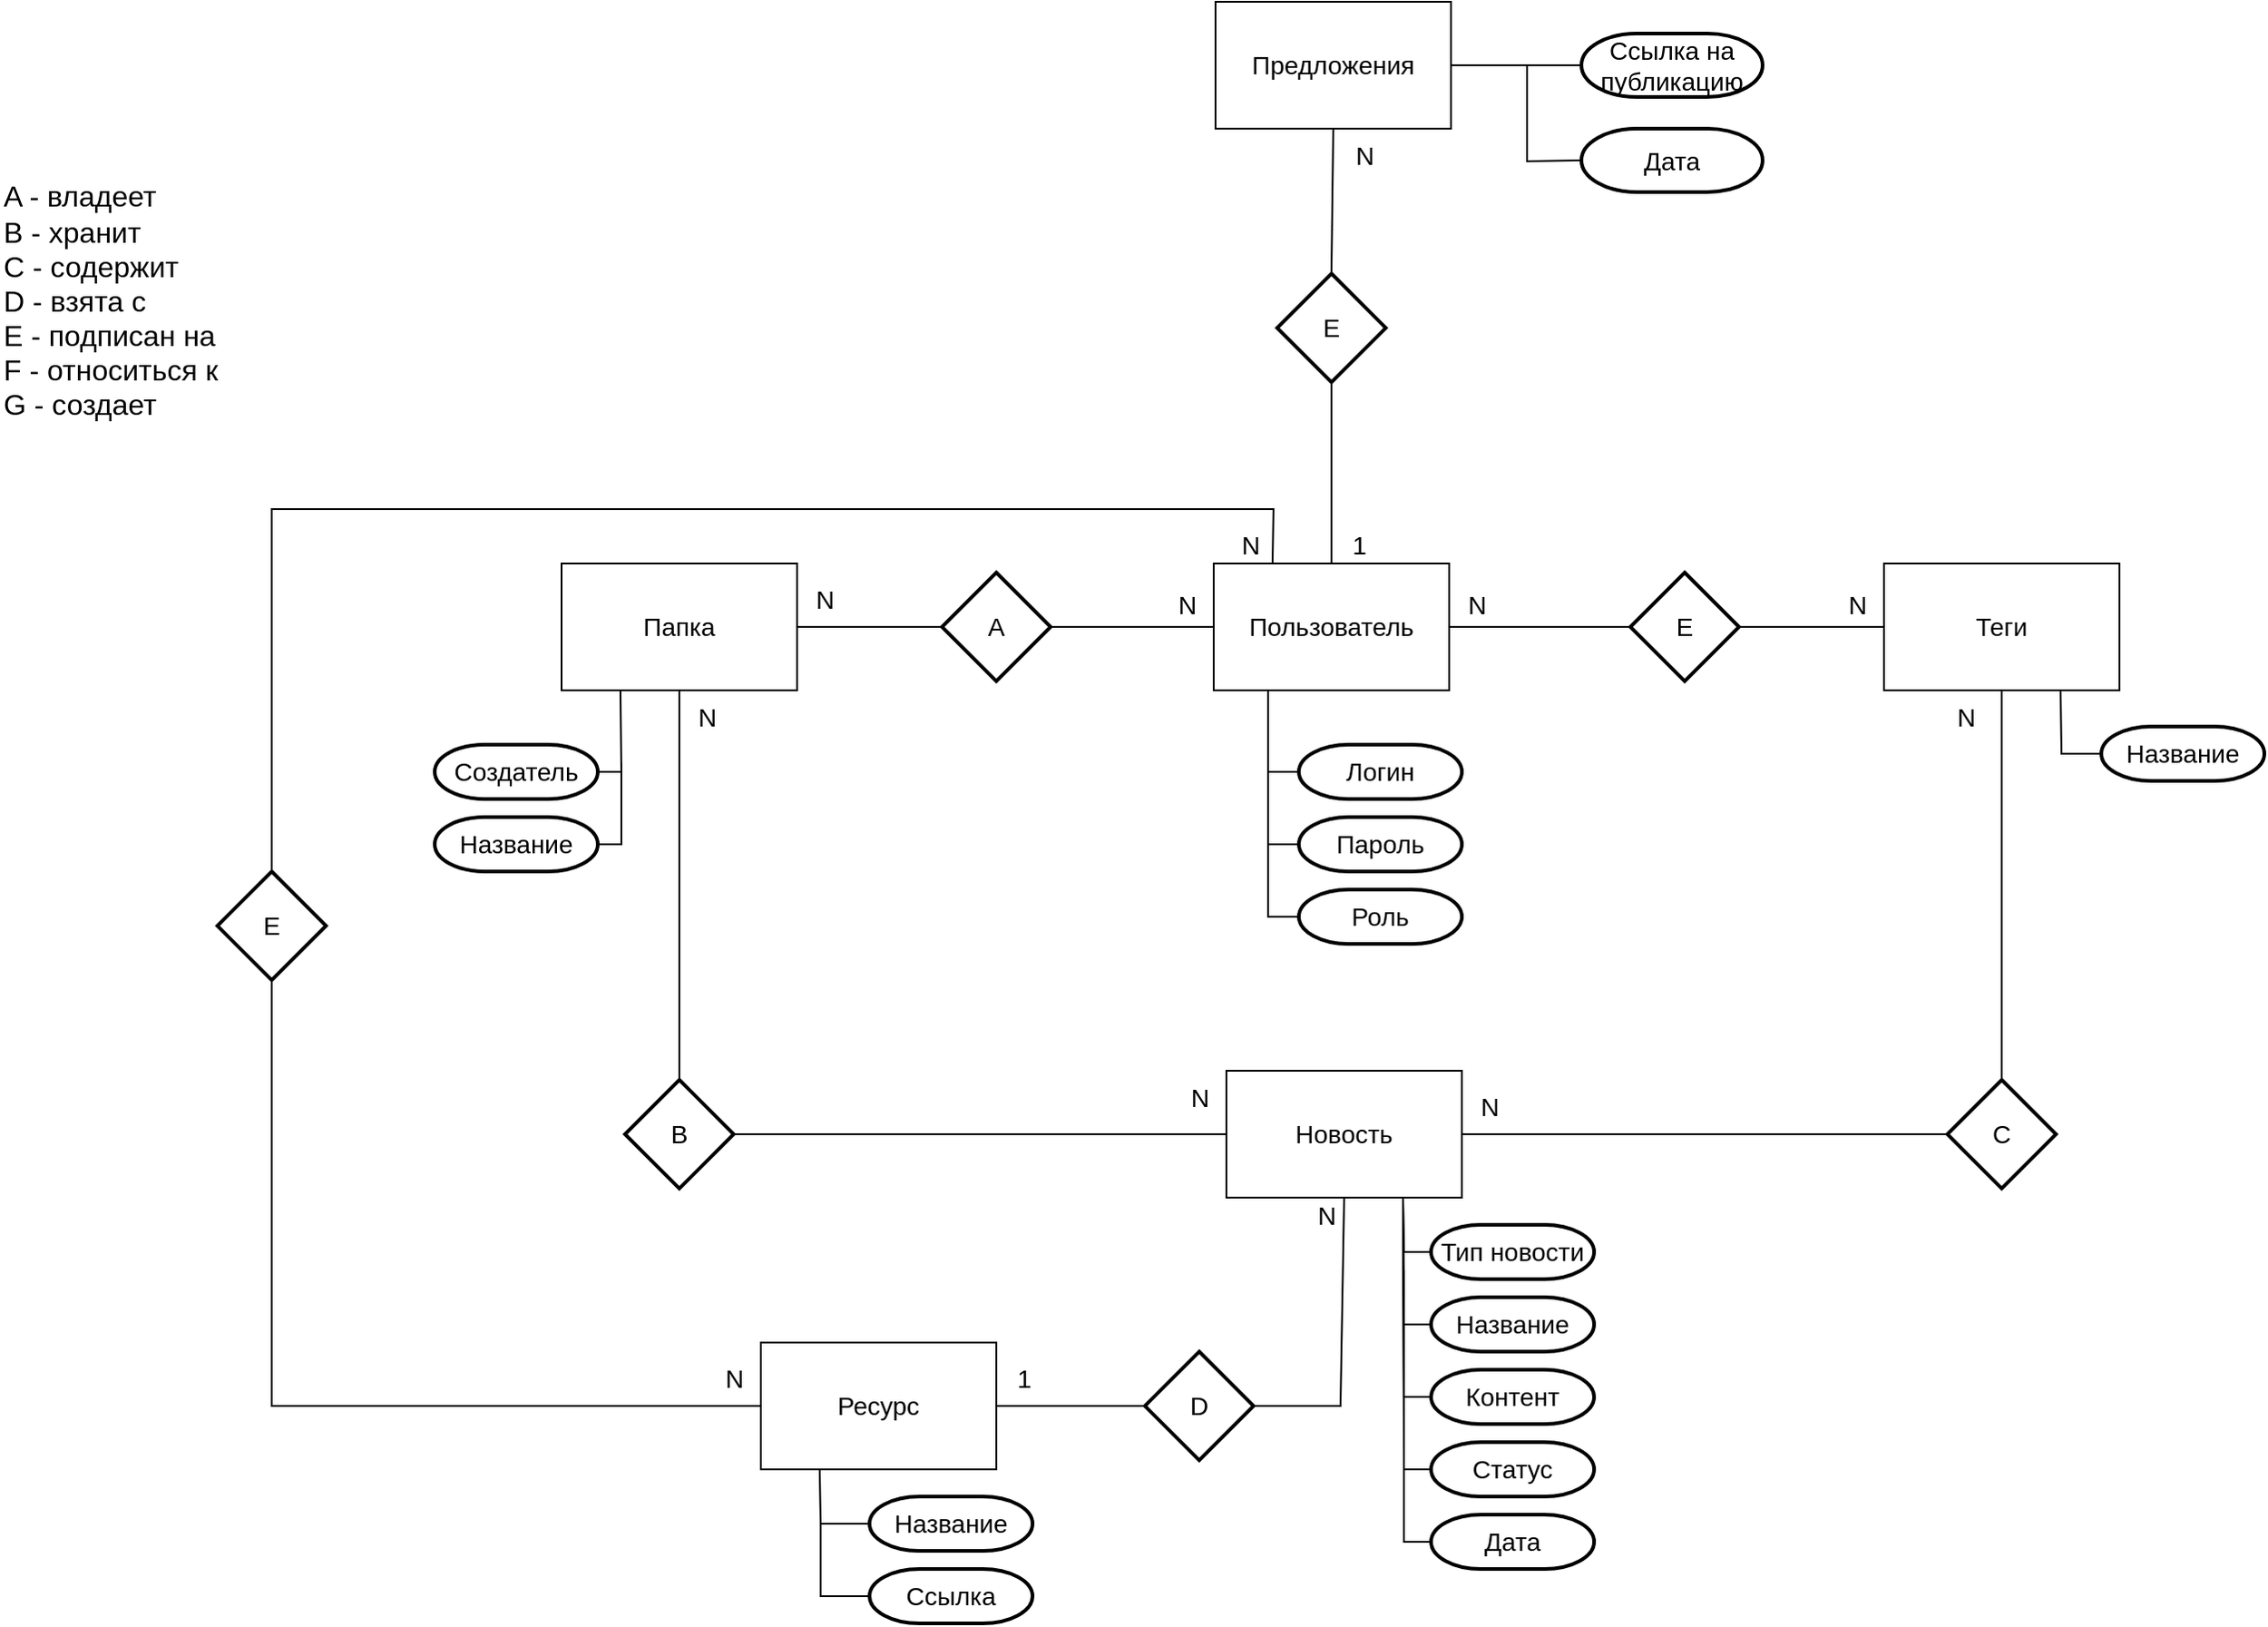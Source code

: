 <mxfile version="26.2.7">
  <diagram name="Страница — 1" id="-mfq2aO_iN6DvjIDpQLv">
    <mxGraphModel dx="1428" dy="1965" grid="1" gridSize="10" guides="1" tooltips="1" connect="1" arrows="1" fold="1" page="1" pageScale="1" pageWidth="827" pageHeight="1169" math="0" shadow="0">
      <root>
        <mxCell id="0" />
        <mxCell id="1" parent="0" />
        <mxCell id="iU6EtHVqtthTb44nJRj_-1" value="&lt;font style=&quot;font-size: 14px;&quot;&gt;Пользователь&lt;/font&gt;" style="rounded=0;whiteSpace=wrap;html=1;" parent="1" vertex="1">
          <mxGeometry x="730" y="250" width="130" height="70" as="geometry" />
        </mxCell>
        <mxCell id="iU6EtHVqtthTb44nJRj_-2" value="&lt;span style=&quot;font-size: 14px;&quot;&gt;Новость&lt;/span&gt;" style="rounded=0;whiteSpace=wrap;html=1;" parent="1" vertex="1">
          <mxGeometry x="737" y="530" width="130" height="70" as="geometry" />
        </mxCell>
        <mxCell id="iU6EtHVqtthTb44nJRj_-7" value="&lt;span style=&quot;font-size: 14px;&quot;&gt;Папка&lt;/span&gt;" style="rounded=0;whiteSpace=wrap;html=1;" parent="1" vertex="1">
          <mxGeometry x="370" y="250" width="130" height="70" as="geometry" />
        </mxCell>
        <mxCell id="iU6EtHVqtthTb44nJRj_-10" value="&lt;span style=&quot;font-size: 14px;&quot;&gt;Теги&lt;/span&gt;" style="rounded=0;whiteSpace=wrap;html=1;" parent="1" vertex="1">
          <mxGeometry x="1100" y="250" width="130" height="70" as="geometry" />
        </mxCell>
        <mxCell id="iU6EtHVqtthTb44nJRj_-14" value="&lt;span style=&quot;font-size: 14px;&quot;&gt;Логин&lt;/span&gt;" style="strokeWidth=2;html=1;shape=mxgraph.flowchart.terminator;whiteSpace=wrap;" parent="1" vertex="1">
          <mxGeometry x="777" y="350" width="90" height="30" as="geometry" />
        </mxCell>
        <mxCell id="iU6EtHVqtthTb44nJRj_-15" value="&lt;span style=&quot;font-size: 14px;&quot;&gt;Пароль&lt;/span&gt;" style="strokeWidth=2;html=1;shape=mxgraph.flowchart.terminator;whiteSpace=wrap;" parent="1" vertex="1">
          <mxGeometry x="777" y="390" width="90" height="30" as="geometry" />
        </mxCell>
        <mxCell id="iU6EtHVqtthTb44nJRj_-16" value="&lt;span style=&quot;font-size: 14px;&quot;&gt;Роль&lt;/span&gt;" style="strokeWidth=2;html=1;shape=mxgraph.flowchart.terminator;whiteSpace=wrap;" parent="1" vertex="1">
          <mxGeometry x="777" y="430" width="90" height="30" as="geometry" />
        </mxCell>
        <mxCell id="iU6EtHVqtthTb44nJRj_-18" value="" style="endArrow=none;html=1;rounded=0;entryX=0.25;entryY=1;entryDx=0;entryDy=0;exitX=0;exitY=0.5;exitDx=0;exitDy=0;exitPerimeter=0;" parent="1" edge="1">
          <mxGeometry width="50" height="50" relative="1" as="geometry">
            <mxPoint x="777" y="365" as="sourcePoint" />
            <mxPoint x="760" y="320" as="targetPoint" />
            <Array as="points">
              <mxPoint x="760" y="365" />
            </Array>
          </mxGeometry>
        </mxCell>
        <mxCell id="iU6EtHVqtthTb44nJRj_-19" value="" style="endArrow=none;html=1;rounded=0;entryX=0.25;entryY=1;entryDx=0;entryDy=0;exitX=0;exitY=0.5;exitDx=0;exitDy=0;exitPerimeter=0;" parent="1" edge="1">
          <mxGeometry width="50" height="50" relative="1" as="geometry">
            <mxPoint x="777" y="405" as="sourcePoint" />
            <mxPoint x="760" y="360" as="targetPoint" />
            <Array as="points">
              <mxPoint x="760" y="405" />
            </Array>
          </mxGeometry>
        </mxCell>
        <mxCell id="iU6EtHVqtthTb44nJRj_-20" value="" style="endArrow=none;html=1;rounded=0;entryX=0.25;entryY=1;entryDx=0;entryDy=0;exitX=0;exitY=0.5;exitDx=0;exitDy=0;exitPerimeter=0;" parent="1" edge="1">
          <mxGeometry width="50" height="50" relative="1" as="geometry">
            <mxPoint x="777" y="445" as="sourcePoint" />
            <mxPoint x="760" y="400" as="targetPoint" />
            <Array as="points">
              <mxPoint x="760" y="445" />
            </Array>
          </mxGeometry>
        </mxCell>
        <mxCell id="iU6EtHVqtthTb44nJRj_-21" value="&lt;font style=&quot;font-size: 14px;&quot;&gt;A&lt;/font&gt;" style="strokeWidth=2;html=1;shape=mxgraph.flowchart.decision;whiteSpace=wrap;" parent="1" vertex="1">
          <mxGeometry x="580" y="255" width="60" height="60" as="geometry" />
        </mxCell>
        <mxCell id="iU6EtHVqtthTb44nJRj_-22" value="" style="endArrow=none;html=1;rounded=0;entryX=0;entryY=0.5;entryDx=0;entryDy=0;exitX=1;exitY=0.5;exitDx=0;exitDy=0;exitPerimeter=0;" parent="1" source="iU6EtHVqtthTb44nJRj_-21" target="iU6EtHVqtthTb44nJRj_-1" edge="1">
          <mxGeometry width="50" height="50" relative="1" as="geometry">
            <mxPoint x="660" y="610" as="sourcePoint" />
            <mxPoint x="710" y="560" as="targetPoint" />
          </mxGeometry>
        </mxCell>
        <mxCell id="iU6EtHVqtthTb44nJRj_-23" value="" style="endArrow=none;html=1;rounded=0;exitX=0;exitY=0.5;exitDx=0;exitDy=0;exitPerimeter=0;entryX=1;entryY=0.5;entryDx=0;entryDy=0;" parent="1" source="iU6EtHVqtthTb44nJRj_-21" target="iU6EtHVqtthTb44nJRj_-7" edge="1">
          <mxGeometry width="50" height="50" relative="1" as="geometry">
            <mxPoint x="610" y="440" as="sourcePoint" />
            <mxPoint x="660" y="390" as="targetPoint" />
          </mxGeometry>
        </mxCell>
        <mxCell id="iU6EtHVqtthTb44nJRj_-24" value="&lt;font style=&quot;font-size: 14px;&quot;&gt;N&lt;/font&gt;" style="text;html=1;align=center;verticalAlign=middle;resizable=0;points=[];autosize=1;strokeColor=none;fillColor=none;" parent="1" vertex="1">
          <mxGeometry x="500" y="255" width="30" height="30" as="geometry" />
        </mxCell>
        <mxCell id="iU6EtHVqtthTb44nJRj_-25" value="&lt;span style=&quot;font-size: 14px;&quot;&gt;N&lt;/span&gt;" style="text;html=1;align=center;verticalAlign=middle;resizable=0;points=[];autosize=1;strokeColor=none;fillColor=none;" parent="1" vertex="1">
          <mxGeometry x="700" y="258" width="30" height="30" as="geometry" />
        </mxCell>
        <mxCell id="iU6EtHVqtthTb44nJRj_-31" value="&lt;font style=&quot;font-size: 16px;&quot;&gt;A - владеет&lt;/font&gt;&lt;div&gt;&lt;font style=&quot;font-size: 16px;&quot;&gt;B - хранит&lt;/font&gt;&lt;/div&gt;&lt;div&gt;&lt;font style=&quot;font-size: 16px;&quot;&gt;C - содержит&lt;/font&gt;&lt;/div&gt;&lt;div&gt;&lt;span style=&quot;font-size: 16px;&quot;&gt;D - взята с&lt;/span&gt;&lt;/div&gt;&lt;div&gt;&lt;span style=&quot;font-size: 16px;&quot;&gt;E - подписан на&lt;/span&gt;&lt;/div&gt;&lt;div&gt;&lt;span style=&quot;font-size: 16px;&quot;&gt;F - относиться к&lt;br&gt;G - создает&lt;/span&gt;&lt;/div&gt;" style="text;html=1;align=left;verticalAlign=middle;resizable=0;points=[];autosize=1;strokeColor=none;fillColor=none;" parent="1" vertex="1">
          <mxGeometry x="60" y="30" width="140" height="150" as="geometry" />
        </mxCell>
        <mxCell id="iU6EtHVqtthTb44nJRj_-46" value="&lt;span style=&quot;font-size: 14px;&quot;&gt;Создатель&lt;/span&gt;" style="strokeWidth=2;html=1;shape=mxgraph.flowchart.terminator;whiteSpace=wrap;" parent="1" vertex="1">
          <mxGeometry x="300" y="350" width="90" height="30" as="geometry" />
        </mxCell>
        <mxCell id="iU6EtHVqtthTb44nJRj_-47" value="&lt;span style=&quot;font-size: 14px;&quot;&gt;Название&lt;/span&gt;" style="strokeWidth=2;html=1;shape=mxgraph.flowchart.terminator;whiteSpace=wrap;" parent="1" vertex="1">
          <mxGeometry x="300" y="390" width="90" height="30" as="geometry" />
        </mxCell>
        <mxCell id="iU6EtHVqtthTb44nJRj_-49" value="" style="endArrow=none;html=1;rounded=0;entryX=0.25;entryY=1;entryDx=0;entryDy=0;exitX=1;exitY=0.5;exitDx=0;exitDy=0;exitPerimeter=0;" parent="1" source="iU6EtHVqtthTb44nJRj_-46" target="iU6EtHVqtthTb44nJRj_-7" edge="1">
          <mxGeometry width="50" height="50" relative="1" as="geometry">
            <mxPoint x="480" y="430" as="sourcePoint" />
            <mxPoint x="530" y="380" as="targetPoint" />
            <Array as="points">
              <mxPoint x="403" y="365" />
            </Array>
          </mxGeometry>
        </mxCell>
        <mxCell id="iU6EtHVqtthTb44nJRj_-53" value="" style="endArrow=none;html=1;rounded=0;entryX=0.25;entryY=1;entryDx=0;entryDy=0;exitX=1;exitY=0.5;exitDx=0;exitDy=0;exitPerimeter=0;" parent="1" edge="1">
          <mxGeometry width="50" height="50" relative="1" as="geometry">
            <mxPoint x="390" y="405" as="sourcePoint" />
            <mxPoint x="403" y="360" as="targetPoint" />
            <Array as="points">
              <mxPoint x="403" y="405" />
            </Array>
          </mxGeometry>
        </mxCell>
        <mxCell id="iU6EtHVqtthTb44nJRj_-61" value="&lt;span style=&quot;font-size: 14px;&quot;&gt;B&lt;/span&gt;" style="strokeWidth=2;html=1;shape=mxgraph.flowchart.decision;whiteSpace=wrap;" parent="1" vertex="1">
          <mxGeometry x="405" y="535" width="60" height="60" as="geometry" />
        </mxCell>
        <mxCell id="iU6EtHVqtthTb44nJRj_-62" value="" style="endArrow=none;html=1;rounded=0;entryX=0.5;entryY=1;entryDx=0;entryDy=0;exitX=0.5;exitY=0;exitDx=0;exitDy=0;exitPerimeter=0;" parent="1" source="iU6EtHVqtthTb44nJRj_-61" target="iU6EtHVqtthTb44nJRj_-7" edge="1">
          <mxGeometry width="50" height="50" relative="1" as="geometry">
            <mxPoint x="430" y="470" as="sourcePoint" />
            <mxPoint x="480" y="420" as="targetPoint" />
          </mxGeometry>
        </mxCell>
        <mxCell id="iU6EtHVqtthTb44nJRj_-63" value="" style="endArrow=none;html=1;rounded=0;exitX=1;exitY=0.5;exitDx=0;exitDy=0;exitPerimeter=0;entryX=0;entryY=0.5;entryDx=0;entryDy=0;" parent="1" source="iU6EtHVqtthTb44nJRj_-61" target="iU6EtHVqtthTb44nJRj_-2" edge="1">
          <mxGeometry width="50" height="50" relative="1" as="geometry">
            <mxPoint x="590" y="650" as="sourcePoint" />
            <mxPoint x="640" y="600" as="targetPoint" />
          </mxGeometry>
        </mxCell>
        <mxCell id="iU6EtHVqtthTb44nJRj_-64" value="&lt;font style=&quot;font-size: 14px;&quot;&gt;N&lt;/font&gt;" style="text;html=1;align=center;verticalAlign=middle;resizable=0;points=[];autosize=1;strokeColor=none;fillColor=none;" parent="1" vertex="1">
          <mxGeometry x="435" y="320" width="30" height="30" as="geometry" />
        </mxCell>
        <mxCell id="iU6EtHVqtthTb44nJRj_-65" value="&lt;font style=&quot;font-size: 14px;&quot;&gt;N&lt;/font&gt;" style="text;html=1;align=center;verticalAlign=middle;resizable=0;points=[];autosize=1;strokeColor=none;fillColor=none;" parent="1" vertex="1">
          <mxGeometry x="707" y="530" width="30" height="30" as="geometry" />
        </mxCell>
        <mxCell id="iU6EtHVqtthTb44nJRj_-75" value="&lt;span style=&quot;font-size: 14px;&quot;&gt;C&lt;/span&gt;" style="strokeWidth=2;html=1;shape=mxgraph.flowchart.decision;whiteSpace=wrap;" parent="1" vertex="1">
          <mxGeometry x="1135" y="535" width="60" height="60" as="geometry" />
        </mxCell>
        <mxCell id="iU6EtHVqtthTb44nJRj_-76" value="" style="endArrow=none;html=1;rounded=0;entryX=0;entryY=0.5;entryDx=0;entryDy=0;exitX=1;exitY=0.5;exitDx=0;exitDy=0;entryPerimeter=0;" parent="1" source="iU6EtHVqtthTb44nJRj_-2" target="iU6EtHVqtthTb44nJRj_-75" edge="1">
          <mxGeometry width="50" height="50" relative="1" as="geometry">
            <mxPoint x="900" y="670" as="sourcePoint" />
            <mxPoint x="970" y="670" as="targetPoint" />
          </mxGeometry>
        </mxCell>
        <mxCell id="iU6EtHVqtthTb44nJRj_-78" value="&lt;span style=&quot;font-size: 14px;&quot;&gt;Ресурс&lt;/span&gt;" style="rounded=0;whiteSpace=wrap;html=1;" parent="1" vertex="1">
          <mxGeometry x="480" y="680" width="130" height="70" as="geometry" />
        </mxCell>
        <mxCell id="iU6EtHVqtthTb44nJRj_-80" value="" style="endArrow=none;html=1;rounded=0;entryX=0.75;entryY=1;entryDx=0;entryDy=0;exitX=0;exitY=0.5;exitDx=0;exitDy=0;exitPerimeter=0;" parent="1" source="iU6EtHVqtthTb44nJRj_-81" target="iU6EtHVqtthTb44nJRj_-10" edge="1">
          <mxGeometry width="50" height="50" relative="1" as="geometry">
            <mxPoint x="1200" y="360" as="sourcePoint" />
            <mxPoint x="1290" y="340" as="targetPoint" />
            <Array as="points">
              <mxPoint x="1198" y="355" />
            </Array>
          </mxGeometry>
        </mxCell>
        <mxCell id="iU6EtHVqtthTb44nJRj_-81" value="&lt;span style=&quot;font-size: 14px;&quot;&gt;Название&lt;/span&gt;" style="strokeWidth=2;html=1;shape=mxgraph.flowchart.terminator;whiteSpace=wrap;" parent="1" vertex="1">
          <mxGeometry x="1220" y="340" width="90" height="30" as="geometry" />
        </mxCell>
        <mxCell id="iU6EtHVqtthTb44nJRj_-82" value="" style="endArrow=none;html=1;rounded=0;entryX=0.5;entryY=1;entryDx=0;entryDy=0;exitX=0.5;exitY=0;exitDx=0;exitDy=0;exitPerimeter=0;" parent="1" source="iU6EtHVqtthTb44nJRj_-75" target="iU6EtHVqtthTb44nJRj_-10" edge="1">
          <mxGeometry width="50" height="50" relative="1" as="geometry">
            <mxPoint x="1130" y="500" as="sourcePoint" />
            <mxPoint x="1180" y="450" as="targetPoint" />
          </mxGeometry>
        </mxCell>
        <mxCell id="iU6EtHVqtthTb44nJRj_-83" value="&lt;span style=&quot;font-size: 14px;&quot;&gt;D&lt;/span&gt;" style="strokeWidth=2;html=1;shape=mxgraph.flowchart.decision;whiteSpace=wrap;" parent="1" vertex="1">
          <mxGeometry x="692" y="685" width="60" height="60" as="geometry" />
        </mxCell>
        <mxCell id="iU6EtHVqtthTb44nJRj_-84" value="" style="endArrow=none;html=1;rounded=0;exitX=1;exitY=0.5;exitDx=0;exitDy=0;entryX=0;entryY=0.5;entryDx=0;entryDy=0;entryPerimeter=0;" parent="1" source="iU6EtHVqtthTb44nJRj_-78" target="iU6EtHVqtthTb44nJRj_-83" edge="1">
          <mxGeometry width="50" height="50" relative="1" as="geometry">
            <mxPoint x="650" y="850" as="sourcePoint" />
            <mxPoint x="700" y="800" as="targetPoint" />
          </mxGeometry>
        </mxCell>
        <mxCell id="iU6EtHVqtthTb44nJRj_-85" value="" style="endArrow=none;html=1;rounded=0;entryX=0.5;entryY=1;entryDx=0;entryDy=0;exitX=1;exitY=0.5;exitDx=0;exitDy=0;exitPerimeter=0;" parent="1" source="iU6EtHVqtthTb44nJRj_-83" target="iU6EtHVqtthTb44nJRj_-2" edge="1">
          <mxGeometry width="50" height="50" relative="1" as="geometry">
            <mxPoint x="770" y="710" as="sourcePoint" />
            <mxPoint x="810" y="660" as="targetPoint" />
            <Array as="points">
              <mxPoint x="800" y="715" />
            </Array>
          </mxGeometry>
        </mxCell>
        <mxCell id="iU6EtHVqtthTb44nJRj_-86" value="&lt;font style=&quot;font-size: 14px;&quot;&gt;N&lt;/font&gt;" style="text;html=1;align=center;verticalAlign=middle;resizable=0;points=[];autosize=1;strokeColor=none;fillColor=none;" parent="1" vertex="1">
          <mxGeometry x="867" y="535" width="30" height="30" as="geometry" />
        </mxCell>
        <mxCell id="iU6EtHVqtthTb44nJRj_-87" value="&lt;font style=&quot;font-size: 14px;&quot;&gt;N&lt;/font&gt;" style="text;html=1;align=center;verticalAlign=middle;resizable=0;points=[];autosize=1;strokeColor=none;fillColor=none;" parent="1" vertex="1">
          <mxGeometry x="777" y="595" width="30" height="30" as="geometry" />
        </mxCell>
        <mxCell id="iU6EtHVqtthTb44nJRj_-88" value="&lt;font style=&quot;font-size: 14px;&quot;&gt;1&lt;/font&gt;" style="text;html=1;align=center;verticalAlign=middle;resizable=0;points=[];autosize=1;strokeColor=none;fillColor=none;" parent="1" vertex="1">
          <mxGeometry x="610" y="685" width="30" height="30" as="geometry" />
        </mxCell>
        <mxCell id="iU6EtHVqtthTb44nJRj_-89" value="&lt;font style=&quot;font-size: 14px;&quot;&gt;N&lt;/font&gt;" style="text;html=1;align=center;verticalAlign=middle;resizable=0;points=[];autosize=1;strokeColor=none;fillColor=none;" parent="1" vertex="1">
          <mxGeometry x="1130" y="320" width="30" height="30" as="geometry" />
        </mxCell>
        <mxCell id="iU6EtHVqtthTb44nJRj_-90" value="&lt;span style=&quot;font-size: 14px;&quot;&gt;Тип новости&lt;/span&gt;" style="strokeWidth=2;html=1;shape=mxgraph.flowchart.terminator;whiteSpace=wrap;" parent="1" vertex="1">
          <mxGeometry x="850" y="615" width="90" height="30" as="geometry" />
        </mxCell>
        <mxCell id="iU6EtHVqtthTb44nJRj_-91" value="&lt;span style=&quot;font-size: 14px;&quot;&gt;Название&lt;/span&gt;" style="strokeWidth=2;html=1;shape=mxgraph.flowchart.terminator;whiteSpace=wrap;" parent="1" vertex="1">
          <mxGeometry x="850" y="655" width="90" height="30" as="geometry" />
        </mxCell>
        <mxCell id="iU6EtHVqtthTb44nJRj_-92" value="&lt;span style=&quot;font-size: 14px;&quot;&gt;Контент&lt;/span&gt;" style="strokeWidth=2;html=1;shape=mxgraph.flowchart.terminator;whiteSpace=wrap;" parent="1" vertex="1">
          <mxGeometry x="850" y="695" width="90" height="30" as="geometry" />
        </mxCell>
        <mxCell id="iU6EtHVqtthTb44nJRj_-93" value="&lt;span style=&quot;font-size: 14px;&quot;&gt;Статус&lt;/span&gt;" style="strokeWidth=2;html=1;shape=mxgraph.flowchart.terminator;whiteSpace=wrap;" parent="1" vertex="1">
          <mxGeometry x="850" y="735" width="90" height="30" as="geometry" />
        </mxCell>
        <mxCell id="iU6EtHVqtthTb44nJRj_-94" value="" style="endArrow=none;html=1;rounded=0;entryX=0.75;entryY=1;entryDx=0;entryDy=0;exitX=0;exitY=0.5;exitDx=0;exitDy=0;exitPerimeter=0;" parent="1" source="iU6EtHVqtthTb44nJRj_-90" target="iU6EtHVqtthTb44nJRj_-2" edge="1">
          <mxGeometry width="50" height="50" relative="1" as="geometry">
            <mxPoint x="810" y="685" as="sourcePoint" />
            <mxPoint x="860" y="635" as="targetPoint" />
            <Array as="points">
              <mxPoint x="835" y="630" />
            </Array>
          </mxGeometry>
        </mxCell>
        <mxCell id="iU6EtHVqtthTb44nJRj_-95" value="" style="endArrow=none;html=1;rounded=0;exitX=0;exitY=0.5;exitDx=0;exitDy=0;exitPerimeter=0;entryX=0.75;entryY=1;entryDx=0;entryDy=0;" parent="1" source="iU6EtHVqtthTb44nJRj_-91" target="iU6EtHVqtthTb44nJRj_-2" edge="1">
          <mxGeometry width="50" height="50" relative="1" as="geometry">
            <mxPoint x="850" y="680" as="sourcePoint" />
            <mxPoint x="830" y="625" as="targetPoint" />
            <Array as="points">
              <mxPoint x="835" y="670" />
            </Array>
          </mxGeometry>
        </mxCell>
        <mxCell id="iU6EtHVqtthTb44nJRj_-96" value="" style="endArrow=none;html=1;rounded=0;exitX=0;exitY=0.5;exitDx=0;exitDy=0;exitPerimeter=0;entryX=0.75;entryY=1;entryDx=0;entryDy=0;" parent="1" source="iU6EtHVqtthTb44nJRj_-92" target="iU6EtHVqtthTb44nJRj_-2" edge="1">
          <mxGeometry width="50" height="50" relative="1" as="geometry">
            <mxPoint x="850" y="720" as="sourcePoint" />
            <mxPoint x="820" y="695" as="targetPoint" />
            <Array as="points">
              <mxPoint x="835" y="710" />
            </Array>
          </mxGeometry>
        </mxCell>
        <mxCell id="iU6EtHVqtthTb44nJRj_-97" value="" style="endArrow=none;html=1;rounded=0;exitX=0;exitY=0.5;exitDx=0;exitDy=0;exitPerimeter=0;entryX=0.75;entryY=1;entryDx=0;entryDy=0;" parent="1" source="iU6EtHVqtthTb44nJRj_-93" target="iU6EtHVqtthTb44nJRj_-2" edge="1">
          <mxGeometry width="50" height="50" relative="1" as="geometry">
            <mxPoint x="850" y="755" as="sourcePoint" />
            <mxPoint x="810" y="735" as="targetPoint" />
            <Array as="points">
              <mxPoint x="835" y="750" />
            </Array>
          </mxGeometry>
        </mxCell>
        <mxCell id="iU6EtHVqtthTb44nJRj_-101" value="&lt;span style=&quot;font-size: 14px;&quot;&gt;Название&lt;/span&gt;" style="strokeWidth=2;html=1;shape=mxgraph.flowchart.terminator;whiteSpace=wrap;" parent="1" vertex="1">
          <mxGeometry x="540" y="765" width="90" height="30" as="geometry" />
        </mxCell>
        <mxCell id="iU6EtHVqtthTb44nJRj_-102" value="&lt;span style=&quot;font-size: 14px;&quot;&gt;Ссылка&lt;/span&gt;" style="strokeWidth=2;html=1;shape=mxgraph.flowchart.terminator;whiteSpace=wrap;" parent="1" vertex="1">
          <mxGeometry x="540" y="805" width="90" height="30" as="geometry" />
        </mxCell>
        <mxCell id="iU6EtHVqtthTb44nJRj_-103" value="" style="endArrow=none;html=1;rounded=0;entryX=0.25;entryY=1;entryDx=0;entryDy=0;exitX=0;exitY=0.5;exitDx=0;exitDy=0;exitPerimeter=0;" parent="1" source="iU6EtHVqtthTb44nJRj_-101" target="iU6EtHVqtthTb44nJRj_-78" edge="1">
          <mxGeometry width="50" height="50" relative="1" as="geometry">
            <mxPoint x="470" y="815" as="sourcePoint" />
            <mxPoint x="520" y="765" as="targetPoint" />
            <Array as="points">
              <mxPoint x="513" y="780" />
            </Array>
          </mxGeometry>
        </mxCell>
        <mxCell id="iU6EtHVqtthTb44nJRj_-105" value="" style="endArrow=none;html=1;rounded=0;entryX=0.25;entryY=1;entryDx=0;entryDy=0;exitX=0;exitY=0.5;exitDx=0;exitDy=0;exitPerimeter=0;" parent="1" source="iU6EtHVqtthTb44nJRj_-102" edge="1">
          <mxGeometry width="50" height="50" relative="1" as="geometry">
            <mxPoint x="540" y="810" as="sourcePoint" />
            <mxPoint x="513" y="780" as="targetPoint" />
            <Array as="points">
              <mxPoint x="513" y="820" />
            </Array>
          </mxGeometry>
        </mxCell>
        <mxCell id="8N0TalDxcquZIBOY-Cq5-1" value="&lt;font style=&quot;font-size: 14px;&quot;&gt;Предложения&lt;/font&gt;" style="rounded=0;whiteSpace=wrap;html=1;" vertex="1" parent="1">
          <mxGeometry x="731" y="-60" width="130" height="70" as="geometry" />
        </mxCell>
        <mxCell id="8N0TalDxcquZIBOY-Cq5-2" value="&lt;span style=&quot;font-size: 14px;&quot;&gt;E&lt;/span&gt;" style="strokeWidth=2;html=1;shape=mxgraph.flowchart.decision;whiteSpace=wrap;" vertex="1" parent="1">
          <mxGeometry x="960" y="255" width="60" height="60" as="geometry" />
        </mxCell>
        <mxCell id="8N0TalDxcquZIBOY-Cq5-3" value="" style="endArrow=none;html=1;rounded=0;exitX=1;exitY=0.5;exitDx=0;exitDy=0;entryX=0;entryY=0.5;entryDx=0;entryDy=0;entryPerimeter=0;" edge="1" parent="1" source="iU6EtHVqtthTb44nJRj_-1" target="8N0TalDxcquZIBOY-Cq5-2">
          <mxGeometry width="50" height="50" relative="1" as="geometry">
            <mxPoint x="790" y="210" as="sourcePoint" />
            <mxPoint x="840" y="160" as="targetPoint" />
          </mxGeometry>
        </mxCell>
        <mxCell id="8N0TalDxcquZIBOY-Cq5-4" value="" style="endArrow=none;html=1;rounded=0;exitX=1;exitY=0.5;exitDx=0;exitDy=0;exitPerimeter=0;entryX=0;entryY=0.5;entryDx=0;entryDy=0;" edge="1" parent="1" source="8N0TalDxcquZIBOY-Cq5-2" target="iU6EtHVqtthTb44nJRj_-10">
          <mxGeometry width="50" height="50" relative="1" as="geometry">
            <mxPoint x="1030" y="230" as="sourcePoint" />
            <mxPoint x="1080" y="180" as="targetPoint" />
          </mxGeometry>
        </mxCell>
        <mxCell id="8N0TalDxcquZIBOY-Cq5-5" value="&lt;span style=&quot;font-size: 14px;&quot;&gt;Ссылка на публикацию&lt;/span&gt;" style="strokeWidth=2;html=1;shape=mxgraph.flowchart.terminator;whiteSpace=wrap;" vertex="1" parent="1">
          <mxGeometry x="933" y="-42.5" width="100" height="35" as="geometry" />
        </mxCell>
        <mxCell id="8N0TalDxcquZIBOY-Cq5-6" value="" style="endArrow=none;html=1;rounded=0;entryX=0;entryY=0.5;entryDx=0;entryDy=0;entryPerimeter=0;exitX=1;exitY=0.5;exitDx=0;exitDy=0;" edge="1" parent="1" source="8N0TalDxcquZIBOY-Cq5-1" target="8N0TalDxcquZIBOY-Cq5-5">
          <mxGeometry width="50" height="50" relative="1" as="geometry">
            <mxPoint x="923" y="85" as="sourcePoint" />
            <mxPoint x="973" y="35" as="targetPoint" />
          </mxGeometry>
        </mxCell>
        <mxCell id="8N0TalDxcquZIBOY-Cq5-7" value="&lt;span style=&quot;font-size: 14px;&quot;&gt;Дата&lt;/span&gt;" style="strokeWidth=2;html=1;shape=mxgraph.flowchart.terminator;whiteSpace=wrap;" vertex="1" parent="1">
          <mxGeometry x="933" y="10" width="100" height="35" as="geometry" />
        </mxCell>
        <mxCell id="8N0TalDxcquZIBOY-Cq5-8" value="" style="endArrow=none;html=1;rounded=0;entryX=0;entryY=0.5;entryDx=0;entryDy=0;entryPerimeter=0;exitX=1;exitY=0.5;exitDx=0;exitDy=0;" edge="1" parent="1" source="8N0TalDxcquZIBOY-Cq5-1" target="8N0TalDxcquZIBOY-Cq5-7">
          <mxGeometry width="50" height="50" relative="1" as="geometry">
            <mxPoint x="873" y="105" as="sourcePoint" />
            <mxPoint x="923" y="55" as="targetPoint" />
            <Array as="points">
              <mxPoint x="903" y="-25" />
              <mxPoint x="903" y="28" />
            </Array>
          </mxGeometry>
        </mxCell>
        <mxCell id="8N0TalDxcquZIBOY-Cq5-10" value="&lt;span style=&quot;font-size: 14px;&quot;&gt;E&lt;/span&gt;" style="strokeWidth=2;html=1;shape=mxgraph.flowchart.decision;whiteSpace=wrap;" vertex="1" parent="1">
          <mxGeometry x="180" y="420" width="60" height="60" as="geometry" />
        </mxCell>
        <mxCell id="8N0TalDxcquZIBOY-Cq5-11" value="" style="endArrow=none;html=1;rounded=0;entryX=0.25;entryY=0;entryDx=0;entryDy=0;exitX=0.5;exitY=0;exitDx=0;exitDy=0;exitPerimeter=0;" edge="1" parent="1" source="8N0TalDxcquZIBOY-Cq5-10" target="iU6EtHVqtthTb44nJRj_-1">
          <mxGeometry width="50" height="50" relative="1" as="geometry">
            <mxPoint x="570" y="170" as="sourcePoint" />
            <mxPoint x="620" y="120" as="targetPoint" />
            <Array as="points">
              <mxPoint x="210" y="220" />
              <mxPoint x="763" y="220" />
            </Array>
          </mxGeometry>
        </mxCell>
        <mxCell id="8N0TalDxcquZIBOY-Cq5-12" value="" style="endArrow=none;html=1;rounded=0;entryX=0.5;entryY=1;entryDx=0;entryDy=0;entryPerimeter=0;exitX=0;exitY=0.5;exitDx=0;exitDy=0;" edge="1" parent="1" source="iU6EtHVqtthTb44nJRj_-78" target="8N0TalDxcquZIBOY-Cq5-10">
          <mxGeometry width="50" height="50" relative="1" as="geometry">
            <mxPoint x="220" y="610" as="sourcePoint" />
            <mxPoint x="270" y="560" as="targetPoint" />
            <Array as="points">
              <mxPoint x="210" y="715" />
            </Array>
          </mxGeometry>
        </mxCell>
        <mxCell id="8N0TalDxcquZIBOY-Cq5-13" value="&lt;span style=&quot;font-size: 14px;&quot;&gt;E&lt;/span&gt;" style="strokeWidth=2;html=1;shape=mxgraph.flowchart.decision;whiteSpace=wrap;" vertex="1" parent="1">
          <mxGeometry x="765" y="90" width="60" height="60" as="geometry" />
        </mxCell>
        <mxCell id="8N0TalDxcquZIBOY-Cq5-14" value="" style="endArrow=none;html=1;rounded=0;entryX=0.5;entryY=1;entryDx=0;entryDy=0;exitX=0.5;exitY=0;exitDx=0;exitDy=0;exitPerimeter=0;" edge="1" parent="1" source="8N0TalDxcquZIBOY-Cq5-13" target="8N0TalDxcquZIBOY-Cq5-1">
          <mxGeometry width="50" height="50" relative="1" as="geometry">
            <mxPoint x="591" y="90" as="sourcePoint" />
            <mxPoint x="641" y="40" as="targetPoint" />
          </mxGeometry>
        </mxCell>
        <mxCell id="8N0TalDxcquZIBOY-Cq5-16" value="" style="endArrow=none;html=1;rounded=0;entryX=0.5;entryY=1;entryDx=0;entryDy=0;entryPerimeter=0;exitX=0.5;exitY=0;exitDx=0;exitDy=0;" edge="1" parent="1" source="iU6EtHVqtthTb44nJRj_-1" target="8N0TalDxcquZIBOY-Cq5-13">
          <mxGeometry width="50" height="50" relative="1" as="geometry">
            <mxPoint x="610" y="170" as="sourcePoint" />
            <mxPoint x="660" y="120" as="targetPoint" />
          </mxGeometry>
        </mxCell>
        <mxCell id="8N0TalDxcquZIBOY-Cq5-17" value="&lt;span style=&quot;font-size: 14px;&quot;&gt;N&lt;/span&gt;" style="text;html=1;align=center;verticalAlign=middle;resizable=0;points=[];autosize=1;strokeColor=none;fillColor=none;" vertex="1" parent="1">
          <mxGeometry x="735" y="225" width="30" height="30" as="geometry" />
        </mxCell>
        <mxCell id="8N0TalDxcquZIBOY-Cq5-18" value="&lt;span style=&quot;font-size: 14px;&quot;&gt;N&lt;/span&gt;" style="text;html=1;align=center;verticalAlign=middle;resizable=0;points=[];autosize=1;strokeColor=none;fillColor=none;" vertex="1" parent="1">
          <mxGeometry x="450" y="685" width="30" height="30" as="geometry" />
        </mxCell>
        <mxCell id="8N0TalDxcquZIBOY-Cq5-19" value="&lt;span style=&quot;font-size: 14px;&quot;&gt;N&lt;/span&gt;" style="text;html=1;align=center;verticalAlign=middle;resizable=0;points=[];autosize=1;strokeColor=none;fillColor=none;" vertex="1" parent="1">
          <mxGeometry x="860" y="258" width="30" height="30" as="geometry" />
        </mxCell>
        <mxCell id="8N0TalDxcquZIBOY-Cq5-20" value="&lt;span style=&quot;font-size: 14px;&quot;&gt;N&lt;/span&gt;" style="text;html=1;align=center;verticalAlign=middle;resizable=0;points=[];autosize=1;strokeColor=none;fillColor=none;" vertex="1" parent="1">
          <mxGeometry x="1070" y="258" width="30" height="30" as="geometry" />
        </mxCell>
        <mxCell id="8N0TalDxcquZIBOY-Cq5-21" value="&lt;span style=&quot;font-size: 14px;&quot;&gt;1&lt;/span&gt;" style="text;html=1;align=center;verticalAlign=middle;resizable=0;points=[];autosize=1;strokeColor=none;fillColor=none;" vertex="1" parent="1">
          <mxGeometry x="795" y="225" width="30" height="30" as="geometry" />
        </mxCell>
        <mxCell id="8N0TalDxcquZIBOY-Cq5-22" value="&lt;span style=&quot;font-size: 14px;&quot;&gt;N&lt;/span&gt;" style="text;html=1;align=center;verticalAlign=middle;resizable=0;points=[];autosize=1;strokeColor=none;fillColor=none;" vertex="1" parent="1">
          <mxGeometry x="798" y="10" width="30" height="30" as="geometry" />
        </mxCell>
        <mxCell id="8N0TalDxcquZIBOY-Cq5-23" value="&lt;span style=&quot;font-size: 14px;&quot;&gt;Дата&lt;/span&gt;" style="strokeWidth=2;html=1;shape=mxgraph.flowchart.terminator;whiteSpace=wrap;" vertex="1" parent="1">
          <mxGeometry x="850" y="775" width="90" height="30" as="geometry" />
        </mxCell>
        <mxCell id="8N0TalDxcquZIBOY-Cq5-24" value="" style="endArrow=none;html=1;rounded=0;exitX=0;exitY=0.5;exitDx=0;exitDy=0;exitPerimeter=0;entryX=0.75;entryY=1;entryDx=0;entryDy=0;" edge="1" parent="1">
          <mxGeometry width="50" height="50" relative="1" as="geometry">
            <mxPoint x="850" y="790" as="sourcePoint" />
            <mxPoint x="835" y="640" as="targetPoint" />
            <Array as="points">
              <mxPoint x="835" y="790" />
            </Array>
          </mxGeometry>
        </mxCell>
      </root>
    </mxGraphModel>
  </diagram>
</mxfile>
